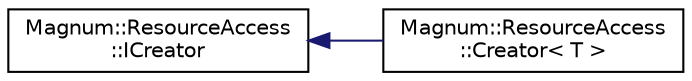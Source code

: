 digraph "圖形化之類別階層"
{
  edge [fontname="Helvetica",fontsize="10",labelfontname="Helvetica",labelfontsize="10"];
  node [fontname="Helvetica",fontsize="10",shape=record];
  rankdir="LR";
  Node1 [label="Magnum::ResourceAccess\l::ICreator",height=0.2,width=0.4,color="black", fillcolor="white", style="filled",URL="$class_magnum_1_1_resource_access_1_1_i_creator.html"];
  Node1 -> Node2 [dir="back",color="midnightblue",fontsize="10",style="solid",fontname="Helvetica"];
  Node2 [label="Magnum::ResourceAccess\l::Creator\< T \>",height=0.2,width=0.4,color="black", fillcolor="white", style="filled",URL="$class_magnum_1_1_resource_access_1_1_creator.html"];
}
